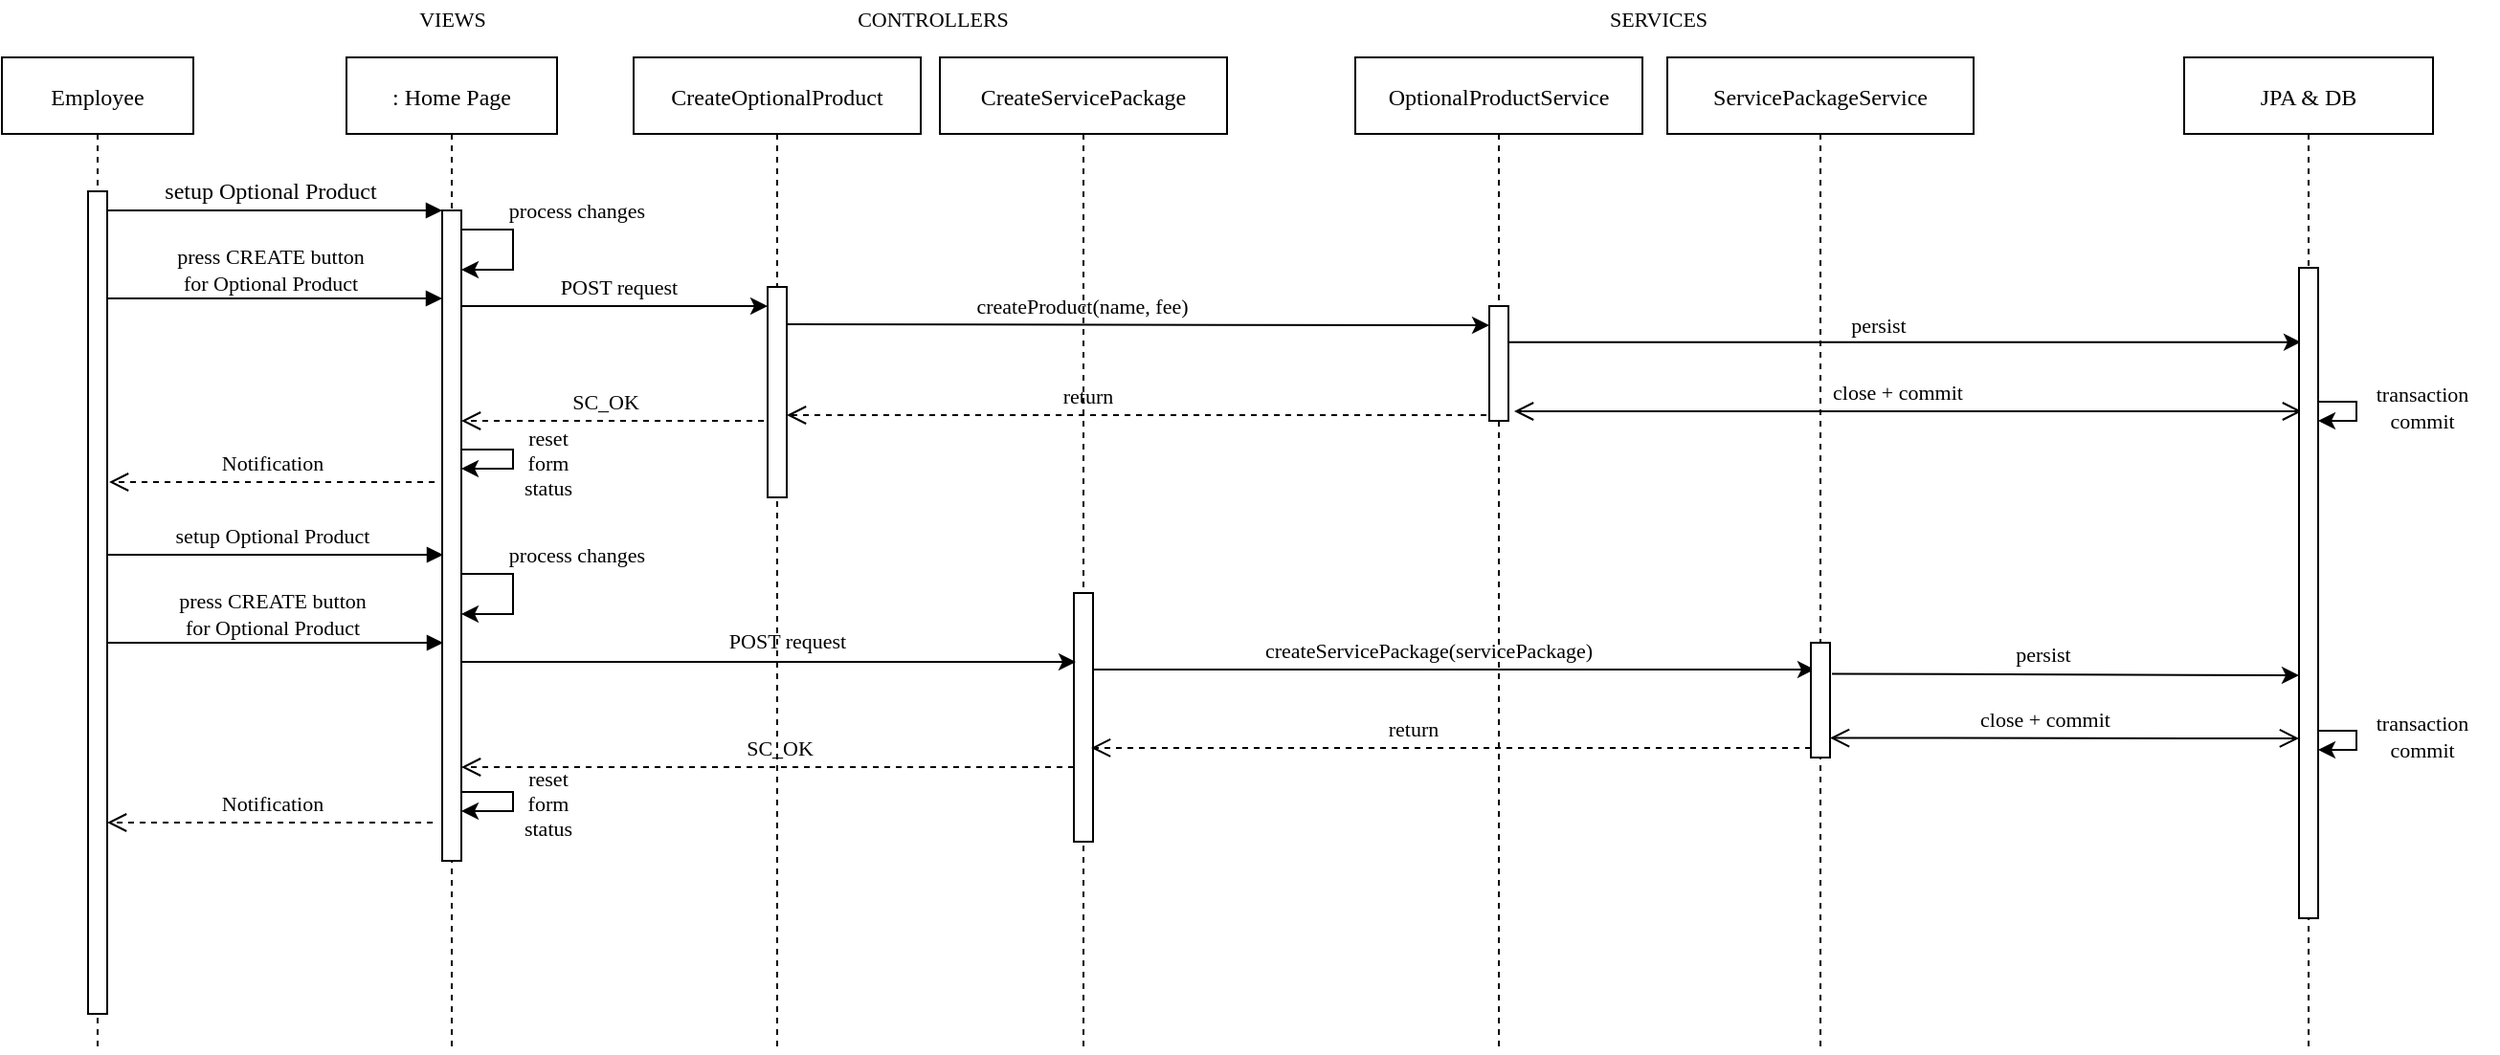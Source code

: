 <mxfile version="17.5.0" type="github">
  <diagram id="_KwUBymQk9EiDaw-A_M_" name="Page-1">
    <mxGraphModel dx="852" dy="443" grid="1" gridSize="10" guides="1" tooltips="1" connect="1" arrows="1" fold="1" page="1" pageScale="1" pageWidth="1200" pageHeight="1600" math="0" shadow="0">
      <root>
        <mxCell id="0" />
        <mxCell id="1" parent="0" />
        <mxCell id="epupywtaCGJIACOMcI3E-88" value="" style="verticalAlign=bottom;endArrow=open;dashed=1;endSize=8;shadow=0;strokeWidth=1;fontFamily=Verdana;entryX=1.3;entryY=0.6;entryDx=0;entryDy=0;entryPerimeter=0;" edge="1" parent="1" source="epupywtaCGJIACOMcI3E-82">
          <mxGeometry relative="1" as="geometry">
            <mxPoint x="430" y="277" as="targetPoint" />
            <mxPoint x="747" y="277" as="sourcePoint" />
          </mxGeometry>
        </mxCell>
        <mxCell id="epupywtaCGJIACOMcI3E-112" value="" style="endArrow=classic;html=1;rounded=0;fontFamily=Verdana;entryX=-0.2;entryY=0.233;entryDx=0;entryDy=0;entryPerimeter=0;" edge="1" parent="1">
          <mxGeometry width="50" height="50" relative="1" as="geometry">
            <mxPoint x="588.5" y="409.98" as="sourcePoint" />
            <mxPoint x="967" y="409.98" as="targetPoint" />
          </mxGeometry>
        </mxCell>
        <mxCell id="epupywtaCGJIACOMcI3E-97" value="" style="endArrow=classic;html=1;rounded=0;fontFamily=Verdana;entryX=-0.1;entryY=0.129;entryDx=0;entryDy=0;entryPerimeter=0;exitX=0.3;exitY=0.314;exitDx=0;exitDy=0;exitPerimeter=0;" edge="1" parent="1" source="epupywtaCGJIACOMcI3E-83">
          <mxGeometry width="50" height="50" relative="1" as="geometry">
            <mxPoint x="756.5" y="238.86" as="sourcePoint" />
            <mxPoint x="1221" y="238.86" as="targetPoint" />
          </mxGeometry>
        </mxCell>
        <mxCell id="epupywtaCGJIACOMcI3E-45" value="Employee" style="shape=umlLifeline;perimeter=lifelinePerimeter;container=1;collapsible=0;recursiveResize=0;rounded=0;shadow=0;strokeWidth=1;fontFamily=Verdana;" vertex="1" parent="1">
          <mxGeometry x="20" y="90" width="100" height="520" as="geometry" />
        </mxCell>
        <mxCell id="epupywtaCGJIACOMcI3E-46" value="" style="points=[];perimeter=orthogonalPerimeter;rounded=0;shadow=0;strokeWidth=1;" vertex="1" parent="epupywtaCGJIACOMcI3E-45">
          <mxGeometry x="45" y="70" width="10" height="430" as="geometry" />
        </mxCell>
        <mxCell id="epupywtaCGJIACOMcI3E-47" value=": Home Page" style="shape=umlLifeline;perimeter=lifelinePerimeter;container=1;collapsible=0;recursiveResize=0;rounded=0;shadow=0;strokeWidth=1;fontFamily=Verdana;fontSize=12;" vertex="1" parent="1">
          <mxGeometry x="200" y="90" width="110" height="520" as="geometry" />
        </mxCell>
        <mxCell id="epupywtaCGJIACOMcI3E-48" value="" style="points=[];perimeter=orthogonalPerimeter;rounded=0;shadow=0;strokeWidth=1;" vertex="1" parent="epupywtaCGJIACOMcI3E-47">
          <mxGeometry x="50" y="80" width="10" height="340" as="geometry" />
        </mxCell>
        <mxCell id="epupywtaCGJIACOMcI3E-93" value="" style="verticalAlign=bottom;endArrow=block;entryX=0;entryY=0;shadow=0;strokeWidth=1;entryDx=0;entryDy=0;entryPerimeter=0;fontFamily=Verdana;" edge="1" parent="epupywtaCGJIACOMcI3E-47">
          <mxGeometry relative="1" as="geometry">
            <mxPoint x="-125" y="126" as="sourcePoint" />
            <mxPoint x="50" y="126" as="targetPoint" />
          </mxGeometry>
        </mxCell>
        <mxCell id="epupywtaCGJIACOMcI3E-94" value="&lt;div style=&quot;font-size: 11px;&quot;&gt;press CREATE button&lt;/div&gt;&lt;div style=&quot;font-size: 11px;&quot;&gt;for Optional Product&lt;br style=&quot;font-size: 11px;&quot;&gt;&lt;/div&gt;" style="text;html=1;align=center;verticalAlign=middle;resizable=0;points=[];autosize=1;strokeColor=none;fillColor=none;fontFamily=Verdana;fontSize=11;" vertex="1" parent="epupywtaCGJIACOMcI3E-47">
          <mxGeometry x="-110" y="96" width="140" height="30" as="geometry" />
        </mxCell>
        <mxCell id="epupywtaCGJIACOMcI3E-98" value="" style="verticalAlign=bottom;endArrow=open;dashed=1;endSize=8;shadow=0;strokeWidth=1;exitX=-0.2;exitY=0.673;exitDx=0;exitDy=0;exitPerimeter=0;fontFamily=Verdana;" edge="1" parent="epupywtaCGJIACOMcI3E-47">
          <mxGeometry relative="1" as="geometry">
            <mxPoint x="-124" y="222" as="targetPoint" />
            <mxPoint x="46" y="222.03" as="sourcePoint" />
          </mxGeometry>
        </mxCell>
        <mxCell id="epupywtaCGJIACOMcI3E-117" style="edgeStyle=orthogonalEdgeStyle;rounded=0;orthogonalLoop=1;jettySize=auto;html=1;fontFamily=Verdana;fontSize=12;exitX=1.3;exitY=0.029;exitDx=0;exitDy=0;exitPerimeter=0;" edge="1" parent="epupywtaCGJIACOMcI3E-47">
          <mxGeometry relative="1" as="geometry">
            <mxPoint x="60" y="270" as="sourcePoint" />
            <mxPoint x="60" y="291" as="targetPoint" />
            <Array as="points">
              <mxPoint x="87" y="270.14" />
              <mxPoint x="87" y="291.14" />
            </Array>
          </mxGeometry>
        </mxCell>
        <mxCell id="epupywtaCGJIACOMcI3E-118" style="edgeStyle=orthogonalEdgeStyle;rounded=0;orthogonalLoop=1;jettySize=auto;html=1;fontFamily=Verdana;fontSize=12;exitX=1.3;exitY=0.029;exitDx=0;exitDy=0;exitPerimeter=0;" edge="1" parent="epupywtaCGJIACOMcI3E-47">
          <mxGeometry relative="1" as="geometry">
            <mxPoint x="60" y="90" as="sourcePoint" />
            <mxPoint x="60" y="111" as="targetPoint" />
            <Array as="points">
              <mxPoint x="87" y="90.14" />
              <mxPoint x="87" y="111.14" />
            </Array>
          </mxGeometry>
        </mxCell>
        <mxCell id="epupywtaCGJIACOMcI3E-127" style="edgeStyle=orthogonalEdgeStyle;rounded=0;orthogonalLoop=1;jettySize=auto;html=1;fontFamily=Verdana;fontSize=12;exitX=1.3;exitY=0.029;exitDx=0;exitDy=0;exitPerimeter=0;" edge="1" parent="epupywtaCGJIACOMcI3E-47">
          <mxGeometry relative="1" as="geometry">
            <mxPoint x="60" y="384" as="sourcePoint" />
            <mxPoint x="60" y="394" as="targetPoint" />
            <Array as="points">
              <mxPoint x="87" y="384" />
              <mxPoint x="87" y="394" />
            </Array>
          </mxGeometry>
        </mxCell>
        <mxCell id="epupywtaCGJIACOMcI3E-128" style="edgeStyle=orthogonalEdgeStyle;rounded=0;orthogonalLoop=1;jettySize=auto;html=1;fontFamily=Verdana;fontSize=12;exitX=1.3;exitY=0.029;exitDx=0;exitDy=0;exitPerimeter=0;" edge="1" parent="epupywtaCGJIACOMcI3E-47">
          <mxGeometry relative="1" as="geometry">
            <mxPoint x="60" y="205" as="sourcePoint" />
            <mxPoint x="60" y="215" as="targetPoint" />
            <Array as="points">
              <mxPoint x="87" y="205" />
              <mxPoint x="87" y="215" />
            </Array>
          </mxGeometry>
        </mxCell>
        <mxCell id="epupywtaCGJIACOMcI3E-49" value="" style="verticalAlign=bottom;endArrow=block;entryX=0;entryY=0;shadow=0;strokeWidth=1;entryDx=0;entryDy=0;entryPerimeter=0;fontFamily=Verdana;" edge="1" parent="1" source="epupywtaCGJIACOMcI3E-46" target="epupywtaCGJIACOMcI3E-48">
          <mxGeometry relative="1" as="geometry">
            <mxPoint x="175" y="170" as="sourcePoint" />
          </mxGeometry>
        </mxCell>
        <mxCell id="epupywtaCGJIACOMcI3E-50" value="setup Optional Product" style="text;html=1;align=center;verticalAlign=middle;resizable=0;points=[];autosize=1;strokeColor=none;fillColor=none;fontFamily=Verdana;" vertex="1" parent="1">
          <mxGeometry x="80" y="150" width="160" height="20" as="geometry" />
        </mxCell>
        <mxCell id="epupywtaCGJIACOMcI3E-55" value="" style="verticalAlign=bottom;endArrow=open;endSize=8;shadow=0;strokeWidth=1;fontFamily=Verdana;startArrow=open;startFill=0;endFill=0;startSize=8;" edge="1" parent="1">
          <mxGeometry relative="1" as="geometry">
            <mxPoint x="810" y="275" as="targetPoint" />
            <mxPoint x="1221.5" y="275" as="sourcePoint" />
          </mxGeometry>
        </mxCell>
        <mxCell id="epupywtaCGJIACOMcI3E-56" value="CreateOptionalProduct" style="shape=umlLifeline;perimeter=lifelinePerimeter;container=1;collapsible=0;recursiveResize=0;rounded=0;shadow=0;strokeWidth=1;fontFamily=Verdana;fontSize=12;" vertex="1" parent="1">
          <mxGeometry x="350" y="90" width="150" height="520" as="geometry" />
        </mxCell>
        <mxCell id="epupywtaCGJIACOMcI3E-57" value="" style="points=[];perimeter=orthogonalPerimeter;rounded=0;shadow=0;strokeWidth=1;" vertex="1" parent="epupywtaCGJIACOMcI3E-56">
          <mxGeometry x="70" y="120" width="10" height="110" as="geometry" />
        </mxCell>
        <mxCell id="epupywtaCGJIACOMcI3E-96" value="" style="endArrow=classic;html=1;rounded=0;fontFamily=Verdana;entryX=0;entryY=0.167;entryDx=0;entryDy=0;entryPerimeter=0;" edge="1" parent="epupywtaCGJIACOMcI3E-56" target="epupywtaCGJIACOMcI3E-83">
          <mxGeometry width="50" height="50" relative="1" as="geometry">
            <mxPoint x="80" y="139.5" as="sourcePoint" />
            <mxPoint x="400" y="140" as="targetPoint" />
          </mxGeometry>
        </mxCell>
        <mxCell id="epupywtaCGJIACOMcI3E-124" value="process changes" style="text;html=1;align=center;verticalAlign=middle;resizable=0;points=[];autosize=1;strokeColor=none;fillColor=none;fontSize=11;fontFamily=Verdana;" vertex="1" parent="epupywtaCGJIACOMcI3E-56">
          <mxGeometry x="-85" y="250" width="110" height="20" as="geometry" />
        </mxCell>
        <mxCell id="epupywtaCGJIACOMcI3E-131" value="POST request" style="text;html=1;align=center;verticalAlign=middle;resizable=0;points=[];autosize=1;strokeColor=none;fillColor=none;fontSize=11;fontFamily=Verdana;" vertex="1" parent="epupywtaCGJIACOMcI3E-56">
          <mxGeometry x="-53" y="110" width="90" height="20" as="geometry" />
        </mxCell>
        <mxCell id="epupywtaCGJIACOMcI3E-132" value="POST request" style="text;html=1;align=center;verticalAlign=middle;resizable=0;points=[];autosize=1;strokeColor=none;fillColor=none;fontSize=11;fontFamily=Verdana;" vertex="1" parent="epupywtaCGJIACOMcI3E-56">
          <mxGeometry x="35" y="295" width="90" height="20" as="geometry" />
        </mxCell>
        <mxCell id="epupywtaCGJIACOMcI3E-61" value="" style="verticalAlign=bottom;endArrow=open;dashed=1;endSize=8;shadow=0;strokeWidth=1;exitX=-0.2;exitY=0.673;exitDx=0;exitDy=0;exitPerimeter=0;fontFamily=Verdana;" edge="1" parent="1">
          <mxGeometry relative="1" as="geometry">
            <mxPoint x="260" y="280" as="targetPoint" />
            <mxPoint x="418" y="280.03" as="sourcePoint" />
          </mxGeometry>
        </mxCell>
        <mxCell id="epupywtaCGJIACOMcI3E-64" value="ServicePackageService" style="shape=umlLifeline;perimeter=lifelinePerimeter;container=1;collapsible=0;recursiveResize=0;rounded=0;shadow=0;strokeWidth=1;fontFamily=Verdana;" vertex="1" parent="1">
          <mxGeometry x="890" y="90" width="160" height="520" as="geometry" />
        </mxCell>
        <mxCell id="epupywtaCGJIACOMcI3E-106" value="" style="points=[];perimeter=orthogonalPerimeter;rounded=0;shadow=0;strokeWidth=1;" vertex="1" parent="epupywtaCGJIACOMcI3E-64">
          <mxGeometry x="75" y="306" width="10" height="60" as="geometry" />
        </mxCell>
        <mxCell id="epupywtaCGJIACOMcI3E-136" value="persist" style="text;html=1;align=center;verticalAlign=middle;resizable=0;points=[];autosize=1;strokeColor=none;fillColor=none;fontSize=11;fontFamily=Verdana;" vertex="1" parent="epupywtaCGJIACOMcI3E-64">
          <mxGeometry x="85" y="130" width="50" height="20" as="geometry" />
        </mxCell>
        <mxCell id="epupywtaCGJIACOMcI3E-67" value="CreateServicePackage" style="shape=umlLifeline;perimeter=lifelinePerimeter;container=1;collapsible=0;recursiveResize=0;rounded=0;shadow=0;strokeWidth=1;fontFamily=Verdana;fontSize=12;" vertex="1" parent="1">
          <mxGeometry x="510" y="90" width="150" height="520" as="geometry" />
        </mxCell>
        <mxCell id="epupywtaCGJIACOMcI3E-68" value="" style="points=[];perimeter=orthogonalPerimeter;rounded=0;shadow=0;strokeWidth=1;" vertex="1" parent="epupywtaCGJIACOMcI3E-67">
          <mxGeometry x="70" y="280" width="10" height="130" as="geometry" />
        </mxCell>
        <mxCell id="epupywtaCGJIACOMcI3E-133" value="createProduct(name, fee)" style="text;html=1;align=center;verticalAlign=middle;resizable=0;points=[];autosize=1;strokeColor=none;fillColor=none;fontSize=11;fontFamily=Verdana;" vertex="1" parent="epupywtaCGJIACOMcI3E-67">
          <mxGeometry x="-6" y="120" width="160" height="20" as="geometry" />
        </mxCell>
        <mxCell id="epupywtaCGJIACOMcI3E-143" value="return" style="text;html=1;align=center;verticalAlign=middle;resizable=0;points=[];autosize=1;strokeColor=none;fillColor=none;fontSize=11;fontFamily=Verdana;" vertex="1" parent="epupywtaCGJIACOMcI3E-67">
          <mxGeometry x="52" y="167" width="50" height="20" as="geometry" />
        </mxCell>
        <mxCell id="epupywtaCGJIACOMcI3E-77" value="JPA &amp; DB" style="shape=umlLifeline;perimeter=lifelinePerimeter;container=1;collapsible=0;recursiveResize=0;rounded=0;shadow=0;strokeWidth=1;fontFamily=Verdana;" vertex="1" parent="1">
          <mxGeometry x="1160" y="90" width="130" height="520" as="geometry" />
        </mxCell>
        <mxCell id="epupywtaCGJIACOMcI3E-78" value="" style="points=[];perimeter=orthogonalPerimeter;rounded=0;shadow=0;strokeWidth=1;" vertex="1" parent="epupywtaCGJIACOMcI3E-77">
          <mxGeometry x="60" y="110" width="10" height="340" as="geometry" />
        </mxCell>
        <mxCell id="epupywtaCGJIACOMcI3E-110" value="" style="verticalAlign=bottom;endArrow=open;endSize=8;shadow=0;strokeWidth=1;fontFamily=Verdana;entryX=1.3;entryY=0.7;entryDx=0;entryDy=0;entryPerimeter=0;startArrow=open;startFill=0;startSize=8;" edge="1" parent="epupywtaCGJIACOMcI3E-77">
          <mxGeometry relative="1" as="geometry">
            <mxPoint x="-185" y="355.75" as="targetPoint" />
            <mxPoint x="60" y="356" as="sourcePoint" />
          </mxGeometry>
        </mxCell>
        <mxCell id="epupywtaCGJIACOMcI3E-111" value="" style="endArrow=classic;html=1;rounded=0;fontFamily=Verdana;" edge="1" parent="epupywtaCGJIACOMcI3E-77">
          <mxGeometry width="50" height="50" relative="1" as="geometry">
            <mxPoint x="-184" y="322.25" as="sourcePoint" />
            <mxPoint x="60" y="323" as="targetPoint" />
          </mxGeometry>
        </mxCell>
        <mxCell id="epupywtaCGJIACOMcI3E-119" style="edgeStyle=orthogonalEdgeStyle;rounded=0;orthogonalLoop=1;jettySize=auto;html=1;fontFamily=Verdana;fontSize=12;exitX=1.3;exitY=0.029;exitDx=0;exitDy=0;exitPerimeter=0;" edge="1" parent="epupywtaCGJIACOMcI3E-77">
          <mxGeometry relative="1" as="geometry">
            <mxPoint x="70" y="180" as="sourcePoint" />
            <mxPoint x="70" y="190" as="targetPoint" />
            <Array as="points">
              <mxPoint x="90" y="180" />
              <mxPoint x="90" y="190" />
            </Array>
          </mxGeometry>
        </mxCell>
        <mxCell id="epupywtaCGJIACOMcI3E-82" value="OptionalProductService" style="shape=umlLifeline;perimeter=lifelinePerimeter;container=1;collapsible=0;recursiveResize=0;rounded=0;shadow=0;strokeWidth=1;fontFamily=Verdana;" vertex="1" parent="1">
          <mxGeometry x="727" y="90" width="150" height="520" as="geometry" />
        </mxCell>
        <mxCell id="epupywtaCGJIACOMcI3E-83" value="" style="points=[];perimeter=orthogonalPerimeter;rounded=0;shadow=0;strokeWidth=1;" vertex="1" parent="epupywtaCGJIACOMcI3E-82">
          <mxGeometry x="70" y="130" width="10" height="60" as="geometry" />
        </mxCell>
        <mxCell id="epupywtaCGJIACOMcI3E-53" value="" style="endArrow=classic;html=1;rounded=0;fontFamily=Verdana;" edge="1" parent="1">
          <mxGeometry width="50" height="50" relative="1" as="geometry">
            <mxPoint x="260" y="220" as="sourcePoint" />
            <mxPoint x="420" y="220" as="targetPoint" />
          </mxGeometry>
        </mxCell>
        <mxCell id="epupywtaCGJIACOMcI3E-99" value="" style="verticalAlign=bottom;endArrow=block;entryX=0;entryY=0;shadow=0;strokeWidth=1;entryDx=0;entryDy=0;entryPerimeter=0;fontFamily=Verdana;" edge="1" parent="1">
          <mxGeometry relative="1" as="geometry">
            <mxPoint x="75.5" y="396" as="sourcePoint" />
            <mxPoint x="250.5" y="396" as="targetPoint" />
          </mxGeometry>
        </mxCell>
        <mxCell id="epupywtaCGJIACOMcI3E-100" value="&lt;div style=&quot;font-size: 11px;&quot;&gt;press CREATE button&lt;/div&gt;&lt;div style=&quot;font-size: 11px;&quot;&gt;for Optional Product&lt;br style=&quot;font-size: 11px;&quot;&gt;&lt;/div&gt;" style="text;html=1;align=center;verticalAlign=middle;resizable=0;points=[];autosize=1;strokeColor=none;fillColor=none;fontFamily=Verdana;fontSize=11;" vertex="1" parent="1">
          <mxGeometry x="90.5" y="366" width="140" height="30" as="geometry" />
        </mxCell>
        <mxCell id="epupywtaCGJIACOMcI3E-101" value="" style="verticalAlign=bottom;endArrow=block;entryX=0;entryY=0;shadow=0;strokeWidth=1;entryDx=0;entryDy=0;entryPerimeter=0;fontFamily=Verdana;" edge="1" parent="1">
          <mxGeometry relative="1" as="geometry">
            <mxPoint x="75.5" y="350" as="sourcePoint" />
            <mxPoint x="250.5" y="350" as="targetPoint" />
          </mxGeometry>
        </mxCell>
        <mxCell id="epupywtaCGJIACOMcI3E-102" value="setup Optional Product" style="text;html=1;align=center;verticalAlign=middle;resizable=0;points=[];autosize=1;strokeColor=none;fillColor=none;fontFamily=Verdana;fontSize=11;" vertex="1" parent="1">
          <mxGeometry x="90.5" y="330" width="140" height="20" as="geometry" />
        </mxCell>
        <mxCell id="epupywtaCGJIACOMcI3E-104" value="" style="verticalAlign=bottom;endArrow=open;dashed=1;endSize=8;shadow=0;strokeWidth=1;fontFamily=Verdana;" edge="1" parent="1">
          <mxGeometry relative="1" as="geometry">
            <mxPoint x="260" y="461" as="targetPoint" />
            <mxPoint x="580" y="461" as="sourcePoint" />
          </mxGeometry>
        </mxCell>
        <mxCell id="epupywtaCGJIACOMcI3E-105" value="" style="endArrow=classic;html=1;rounded=0;fontFamily=Verdana;entryX=-0.4;entryY=0.277;entryDx=0;entryDy=0;entryPerimeter=0;" edge="1" parent="1">
          <mxGeometry width="50" height="50" relative="1" as="geometry">
            <mxPoint x="259.5" y="406.01" as="sourcePoint" />
            <mxPoint x="581" y="406.01" as="targetPoint" />
          </mxGeometry>
        </mxCell>
        <mxCell id="epupywtaCGJIACOMcI3E-113" value="" style="verticalAlign=bottom;endArrow=open;dashed=1;endSize=8;shadow=0;strokeWidth=1;fontFamily=Verdana;entryX=1.4;entryY=0.623;entryDx=0;entryDy=0;entryPerimeter=0;exitX=0.5;exitY=0.917;exitDx=0;exitDy=0;exitPerimeter=0;" edge="1" parent="1">
          <mxGeometry relative="1" as="geometry">
            <mxPoint x="589" y="450.99" as="targetPoint" />
            <mxPoint x="965" y="451.02" as="sourcePoint" />
          </mxGeometry>
        </mxCell>
        <mxCell id="epupywtaCGJIACOMcI3E-122" value="" style="verticalAlign=bottom;endArrow=open;dashed=1;endSize=8;shadow=0;strokeWidth=1;exitX=-0.2;exitY=0.673;exitDx=0;exitDy=0;exitPerimeter=0;fontFamily=Verdana;" edge="1" parent="1">
          <mxGeometry relative="1" as="geometry">
            <mxPoint x="75" y="490" as="targetPoint" />
            <mxPoint x="245" y="490.03" as="sourcePoint" />
          </mxGeometry>
        </mxCell>
        <mxCell id="epupywtaCGJIACOMcI3E-123" value="process changes" style="text;html=1;align=center;verticalAlign=middle;resizable=0;points=[];autosize=1;strokeColor=none;fillColor=none;fontSize=11;fontFamily=Verdana;" vertex="1" parent="1">
          <mxGeometry x="265" y="160" width="110" height="20" as="geometry" />
        </mxCell>
        <mxCell id="epupywtaCGJIACOMcI3E-125" value="Notification" style="text;html=1;align=center;verticalAlign=middle;resizable=0;points=[];autosize=1;strokeColor=none;fillColor=none;fontSize=11;fontFamily=Verdana;" vertex="1" parent="1">
          <mxGeometry x="120.5" y="292" width="80" height="20" as="geometry" />
        </mxCell>
        <mxCell id="epupywtaCGJIACOMcI3E-126" value="Notification" style="text;html=1;align=center;verticalAlign=middle;resizable=0;points=[];autosize=1;strokeColor=none;fillColor=none;fontSize=11;fontFamily=Verdana;" vertex="1" parent="1">
          <mxGeometry x="120.5" y="470" width="80" height="20" as="geometry" />
        </mxCell>
        <mxCell id="epupywtaCGJIACOMcI3E-129" value="&lt;div&gt;reset &lt;br&gt;&lt;/div&gt;&lt;div&gt;form &lt;br&gt;&lt;/div&gt;&lt;div&gt;status&lt;br&gt;&lt;/div&gt;" style="text;html=1;align=center;verticalAlign=middle;resizable=0;points=[];autosize=1;strokeColor=none;fillColor=none;fontSize=11;fontFamily=Verdana;" vertex="1" parent="1">
          <mxGeometry x="280" y="282" width="50" height="40" as="geometry" />
        </mxCell>
        <mxCell id="epupywtaCGJIACOMcI3E-130" value="&lt;div&gt;reset &lt;br&gt;&lt;/div&gt;&lt;div&gt;form &lt;br&gt;&lt;/div&gt;&lt;div&gt;status&lt;br&gt;&lt;/div&gt;" style="text;html=1;align=center;verticalAlign=middle;resizable=0;points=[];autosize=1;strokeColor=none;fillColor=none;fontSize=11;fontFamily=Verdana;" vertex="1" parent="1">
          <mxGeometry x="280" y="460" width="50" height="40" as="geometry" />
        </mxCell>
        <mxCell id="epupywtaCGJIACOMcI3E-134" value="createServicePackage(servicePackage)" style="text;html=1;align=center;verticalAlign=middle;resizable=0;points=[];autosize=1;strokeColor=none;fillColor=none;fontSize=11;fontFamily=Verdana;" vertex="1" parent="1">
          <mxGeometry x="650" y="390" width="230" height="20" as="geometry" />
        </mxCell>
        <mxCell id="epupywtaCGJIACOMcI3E-137" value="close + commit" style="text;html=1;align=center;verticalAlign=middle;resizable=0;points=[];autosize=1;strokeColor=none;fillColor=none;fontSize=11;fontFamily=Verdana;" vertex="1" parent="1">
          <mxGeometry x="960" y="255" width="100" height="20" as="geometry" />
        </mxCell>
        <mxCell id="epupywtaCGJIACOMcI3E-138" value="&lt;div&gt;transaction&lt;/div&gt;&lt;div&gt;commit&lt;/div&gt;" style="text;html=1;align=center;verticalAlign=middle;resizable=0;points=[];autosize=1;strokeColor=none;fillColor=none;fontSize=11;fontFamily=Verdana;" vertex="1" parent="1">
          <mxGeometry x="1244" y="258" width="80" height="30" as="geometry" />
        </mxCell>
        <mxCell id="epupywtaCGJIACOMcI3E-139" style="edgeStyle=orthogonalEdgeStyle;rounded=0;orthogonalLoop=1;jettySize=auto;html=1;fontFamily=Verdana;fontSize=12;exitX=1.3;exitY=0.029;exitDx=0;exitDy=0;exitPerimeter=0;" edge="1" parent="1">
          <mxGeometry relative="1" as="geometry">
            <mxPoint x="1230" y="442" as="sourcePoint" />
            <mxPoint x="1230" y="452" as="targetPoint" />
            <Array as="points">
              <mxPoint x="1250" y="442" />
              <mxPoint x="1250" y="452" />
            </Array>
          </mxGeometry>
        </mxCell>
        <mxCell id="epupywtaCGJIACOMcI3E-140" value="&lt;div&gt;transaction&lt;/div&gt;&lt;div&gt;commit&lt;/div&gt;" style="text;html=1;align=center;verticalAlign=middle;resizable=0;points=[];autosize=1;strokeColor=none;fillColor=none;fontSize=11;fontFamily=Verdana;" vertex="1" parent="1">
          <mxGeometry x="1244" y="430" width="80" height="30" as="geometry" />
        </mxCell>
        <mxCell id="epupywtaCGJIACOMcI3E-141" value="persist" style="text;html=1;align=center;verticalAlign=middle;resizable=0;points=[];autosize=1;strokeColor=none;fillColor=none;fontSize=11;fontFamily=Verdana;" vertex="1" parent="1">
          <mxGeometry x="1061" y="392" width="50" height="20" as="geometry" />
        </mxCell>
        <mxCell id="epupywtaCGJIACOMcI3E-142" value="close + commit" style="text;html=1;align=center;verticalAlign=middle;resizable=0;points=[];autosize=1;strokeColor=none;fillColor=none;fontSize=11;fontFamily=Verdana;" vertex="1" parent="1">
          <mxGeometry x="1037" y="426" width="100" height="20" as="geometry" />
        </mxCell>
        <mxCell id="epupywtaCGJIACOMcI3E-144" value="return" style="text;html=1;align=center;verticalAlign=middle;resizable=0;points=[];autosize=1;strokeColor=none;fillColor=none;fontSize=11;fontFamily=Verdana;" vertex="1" parent="1">
          <mxGeometry x="732" y="431" width="50" height="20" as="geometry" />
        </mxCell>
        <mxCell id="epupywtaCGJIACOMcI3E-145" value="SC_OK" style="text;html=1;align=center;verticalAlign=middle;resizable=0;points=[];autosize=1;strokeColor=none;fillColor=none;fontSize=11;fontFamily=Verdana;" vertex="1" parent="1">
          <mxGeometry x="310" y="260" width="50" height="20" as="geometry" />
        </mxCell>
        <mxCell id="epupywtaCGJIACOMcI3E-146" value="SC_OK" style="text;html=1;align=center;verticalAlign=middle;resizable=0;points=[];autosize=1;strokeColor=none;fillColor=none;fontSize=11;fontFamily=Verdana;" vertex="1" parent="1">
          <mxGeometry x="401" y="441" width="50" height="20" as="geometry" />
        </mxCell>
        <mxCell id="epupywtaCGJIACOMcI3E-148" value="CONTROLLERS" style="text;html=1;align=center;verticalAlign=middle;resizable=0;points=[];autosize=1;strokeColor=none;fillColor=none;fontSize=11;fontFamily=Verdana;" vertex="1" parent="1">
          <mxGeometry x="451" y="60" width="110" height="20" as="geometry" />
        </mxCell>
        <mxCell id="epupywtaCGJIACOMcI3E-149" value="VIEWS" style="text;html=1;align=center;verticalAlign=middle;resizable=0;points=[];autosize=1;strokeColor=none;fillColor=none;fontSize=11;fontFamily=Verdana;" vertex="1" parent="1">
          <mxGeometry x="230" y="60" width="50" height="20" as="geometry" />
        </mxCell>
        <mxCell id="epupywtaCGJIACOMcI3E-151" value="SERVICES" style="text;html=1;align=center;verticalAlign=middle;resizable=0;points=[];autosize=1;strokeColor=none;fillColor=none;fontSize=11;fontFamily=Verdana;" vertex="1" parent="1">
          <mxGeometry x="845" y="60" width="80" height="20" as="geometry" />
        </mxCell>
      </root>
    </mxGraphModel>
  </diagram>
</mxfile>
